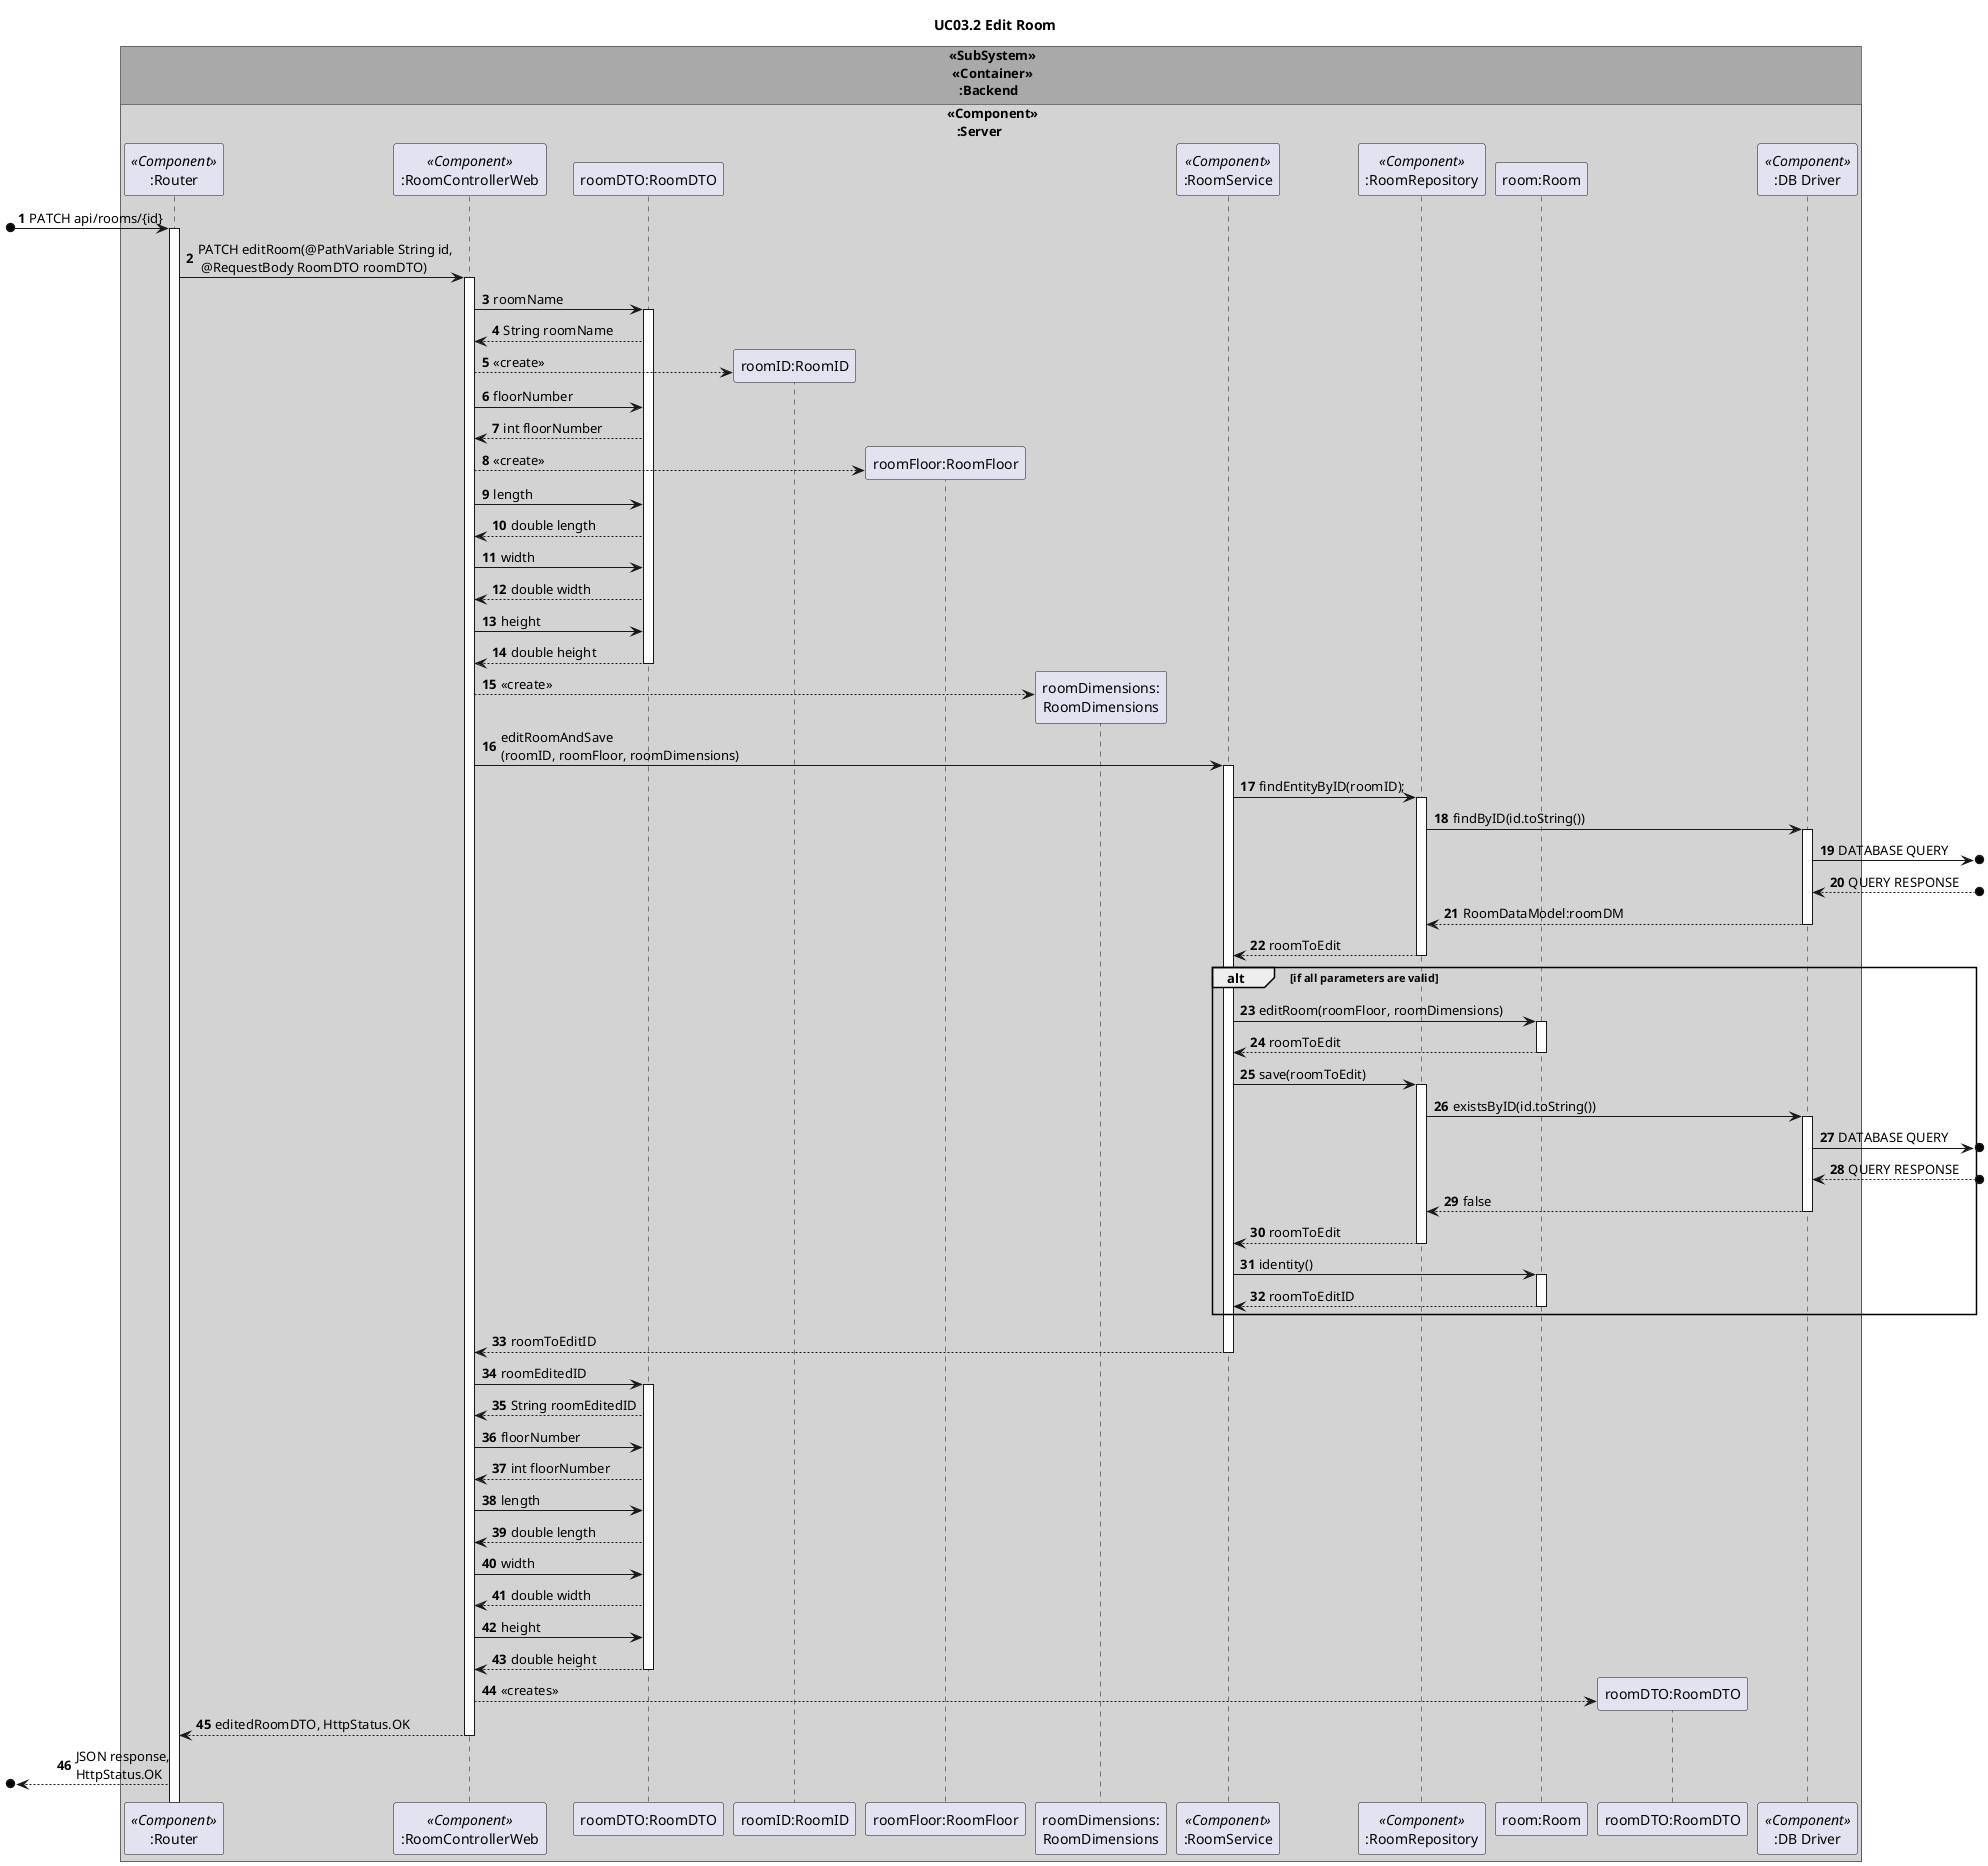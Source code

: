 @startuml
title UC03.2 Edit Room

autonumber
!pragma teoz true
box " <<SubSystem>>\n  <<Container>>\n    :Backend " #DarkGrey
box " <<Component>>\n    :Server" #LightGrey

participant ":Router" as Router <<Component>>
participant ":RoomControllerWeb" as controller <<Component>>
participant "roomDTO:RoomDTO" as roomDTO1
participant "roomID:RoomID" as roomID
participant "roomFloor:RoomFloor" as roomFloor
participant "roomDimensions:\nRoomDimensions" as roomDimensions
participant ":RoomService" as services <<Component>>
participant ":RoomRepository" as repository <<Component>>
participant "room:Room" as room
participant "roomDTO:RoomDTO" as roomDTO2
participant ":DB Driver" as DBDriver <<Component>>
end box

[o-> Router: PATCH api/rooms/{id}
activate Router
Router -> controller: PATCH editRoom(@PathVariable String id,\n @RequestBody RoomDTO roomDTO)
activate controller
controller -> roomDTO1: roomName
activate roomDTO1
roomDTO1 --> controller: String roomName
controller --> roomID**: <<create>>
controller -> roomDTO1: floorNumber
roomDTO1 --> controller: int floorNumber
controller --> roomFloor**: <<create>>
controller -> roomDTO1: length
roomDTO1 --> controller: double length
controller -> roomDTO1: width
roomDTO1 --> controller: double width
controller -> roomDTO1: height
roomDTO1 --> controller: double height
deactivate roomDTO1
controller --> roomDimensions**: <<create>>

controller -> services: editRoomAndSave\n(roomID, roomFloor, roomDimensions)
activate services
services -> repository: findEntityByID(roomID);
activate repository

repository -> DBDriver: findByID(id.toString())
activate DBDriver
DBDriver ->o]: DATABASE QUERY
DBDriver <--o]: QUERY RESPONSE
DBDriver --> repository: RoomDataModel:roomDM
deactivate DBDriver

repository --> services: roomToEdit
deactivate repository
alt if all parameters are valid
services -> room: editRoom(roomFloor, roomDimensions)
activate room
room --> services: roomToEdit
deactivate room
services -> repository: save(roomToEdit)
activate repository

repository -> DBDriver: existsByID(id.toString())
activate DBDriver
DBDriver ->o]: DATABASE QUERY
DBDriver <--o]: QUERY RESPONSE
DBDriver --> repository: false
deactivate DBDriver

repository --> services: roomToEdit
deactivate repository
services -> room: identity()
activate room
room --> services: roomToEditID
deactivate room
end
services --> controller: roomToEditID
deactivate services
controller -> roomDTO1: roomEditedID
activate roomDTO1
roomDTO1 --> controller: String roomEditedID
controller -> roomDTO1: floorNumber
roomDTO1 --> controller: int floorNumber
controller -> roomDTO1: length
roomDTO1 --> controller: double length
controller -> roomDTO1: width
roomDTO1 --> controller: double width
controller -> roomDTO1: height
roomDTO1 --> controller: double height
deactivate roomDTO1
controller --> roomDTO2**: <<creates>>
deactivate services
controller --> Router: editedRoomDTO, HttpStatus.OK
deactivate controller
[o<-- Router: JSON response, \nHttpStatus.OK

@enduml